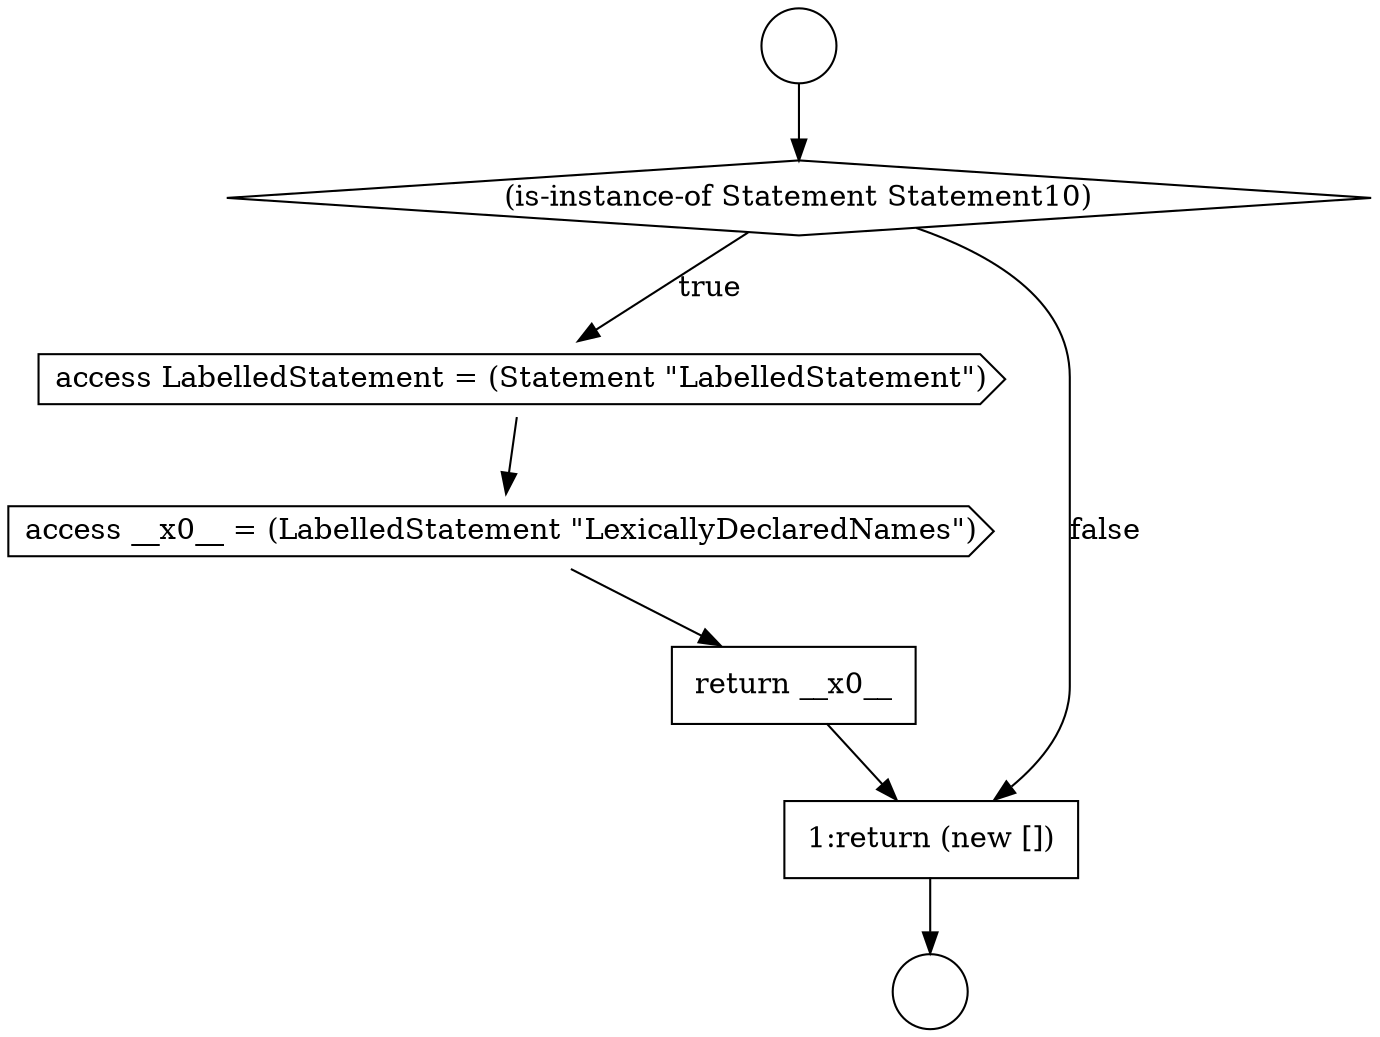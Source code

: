 digraph {
  node6246 [shape=circle label=" " color="black" fillcolor="white" style=filled]
  node6251 [shape=none, margin=0, label=<<font color="black">
    <table border="0" cellborder="1" cellspacing="0" cellpadding="10">
      <tr><td align="left">return __x0__</td></tr>
    </table>
  </font>> color="black" fillcolor="white" style=filled]
  node6250 [shape=cds, label=<<font color="black">access __x0__ = (LabelledStatement &quot;LexicallyDeclaredNames&quot;)</font>> color="black" fillcolor="white" style=filled]
  node6247 [shape=circle label=" " color="black" fillcolor="white" style=filled]
  node6248 [shape=diamond, label=<<font color="black">(is-instance-of Statement Statement10)</font>> color="black" fillcolor="white" style=filled]
  node6249 [shape=cds, label=<<font color="black">access LabelledStatement = (Statement &quot;LabelledStatement&quot;)</font>> color="black" fillcolor="white" style=filled]
  node6252 [shape=none, margin=0, label=<<font color="black">
    <table border="0" cellborder="1" cellspacing="0" cellpadding="10">
      <tr><td align="left">1:return (new [])</td></tr>
    </table>
  </font>> color="black" fillcolor="white" style=filled]
  node6251 -> node6252 [ color="black"]
  node6250 -> node6251 [ color="black"]
  node6249 -> node6250 [ color="black"]
  node6248 -> node6249 [label=<<font color="black">true</font>> color="black"]
  node6248 -> node6252 [label=<<font color="black">false</font>> color="black"]
  node6246 -> node6248 [ color="black"]
  node6252 -> node6247 [ color="black"]
}
